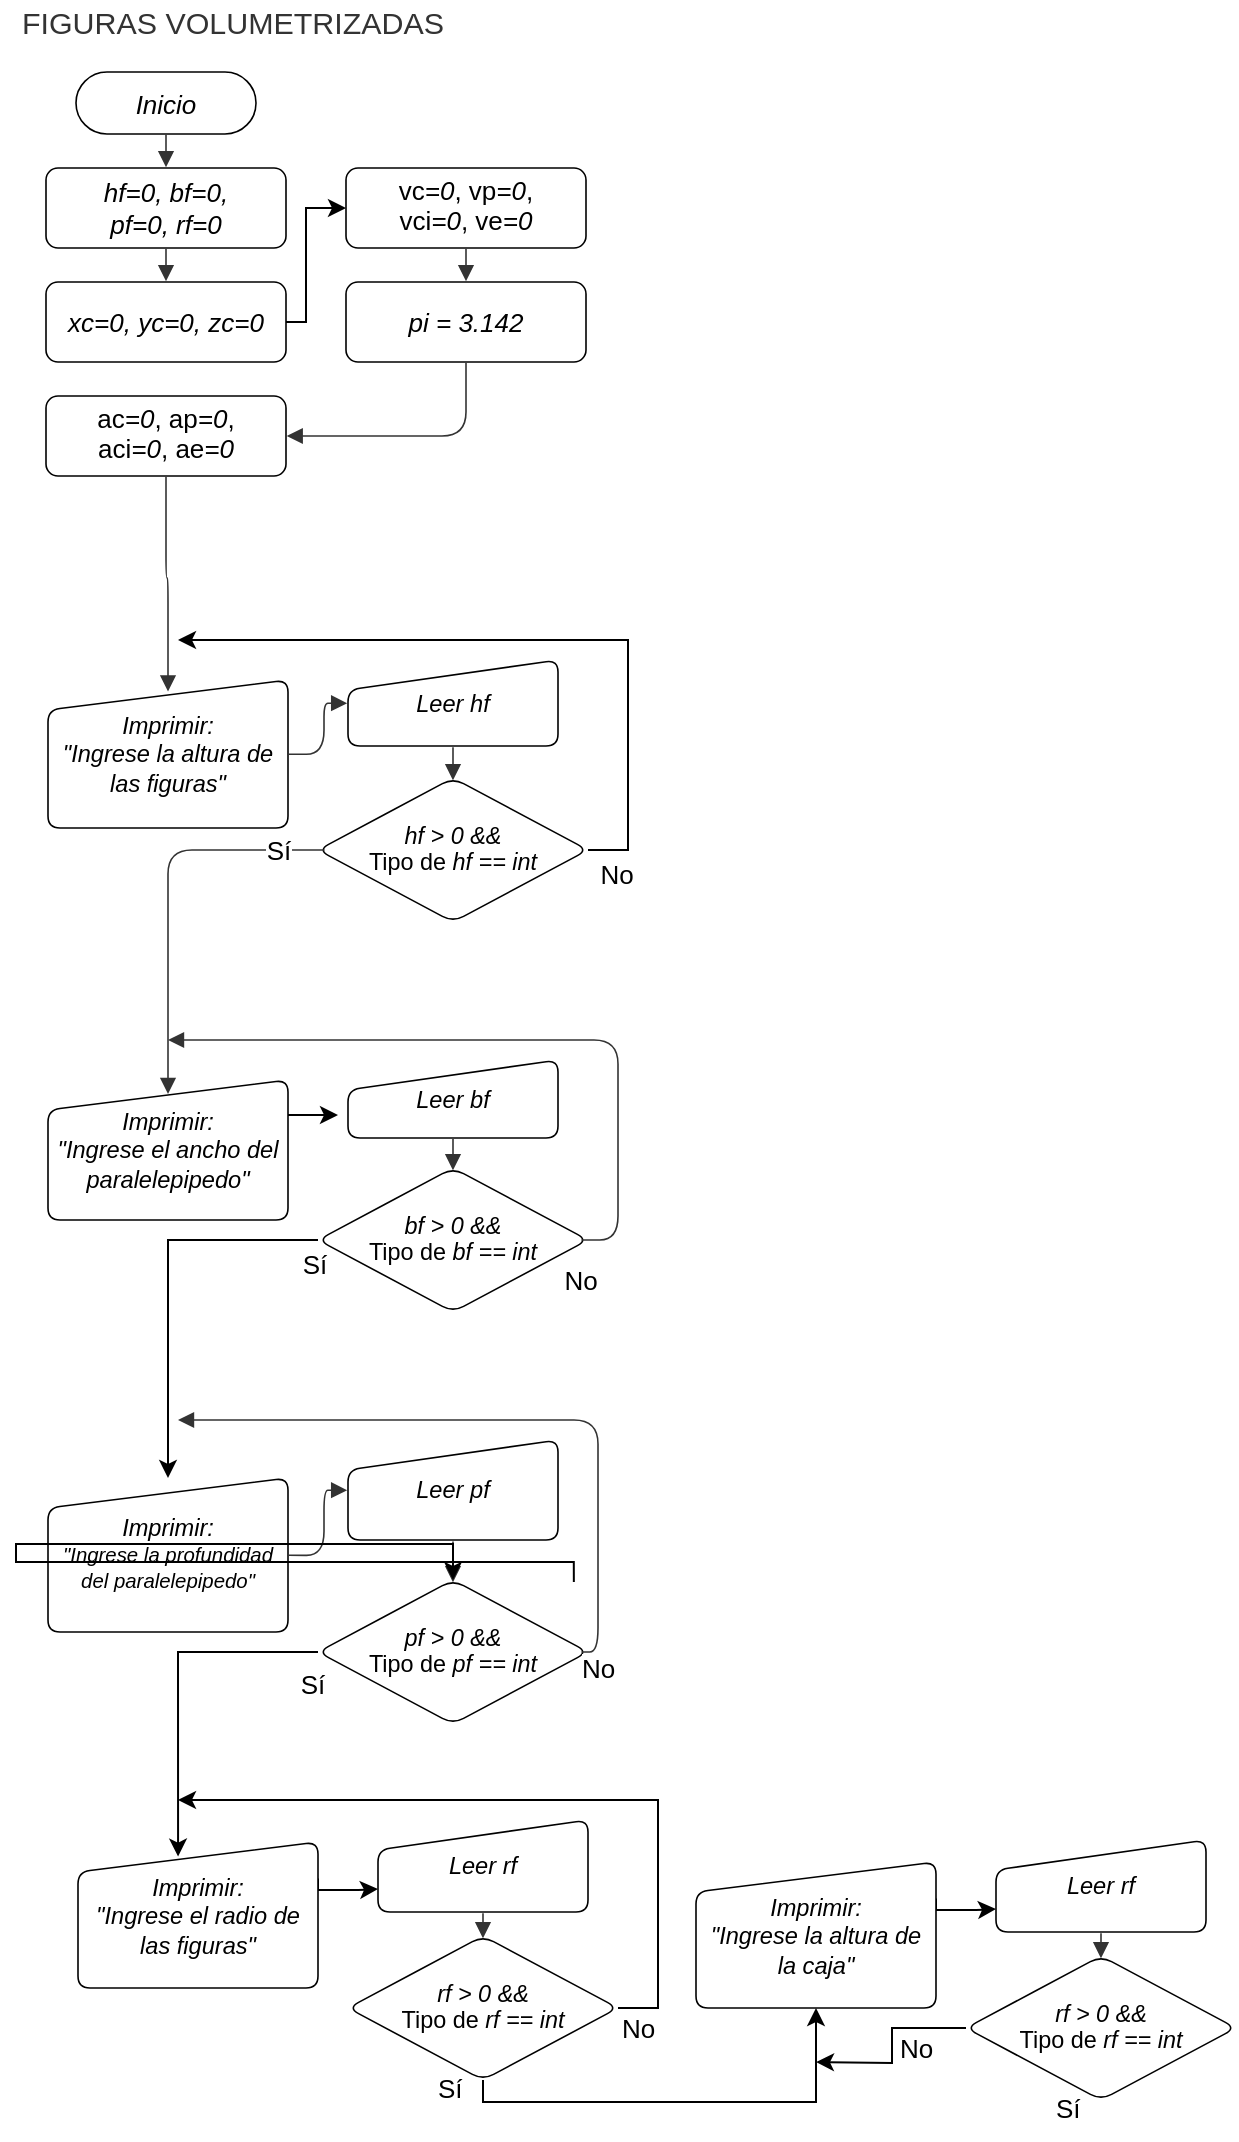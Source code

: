 <mxfile version="21.0.2" type="github">
  <diagram name="Página-1" id="HoTL9VZIWZyTFq0Y9RvH">
    <mxGraphModel dx="1120" dy="452" grid="1" gridSize="10" guides="1" tooltips="1" connect="1" arrows="1" fold="1" page="1" pageScale="1" pageWidth="827" pageHeight="1169" math="0" shadow="0">
      <root>
        <mxCell id="0" />
        <mxCell id="1" parent="0" />
        <mxCell id="jhfpAz80m3R7YGJg7v75-22" value="Inicio" style="html=1;overflow=block;blockSpacing=1;whiteSpace=wrap;rounded=1;arcSize=50;fontSize=13;fontColor=default;fontStyle=2;spacing=3.8;strokeOpacity=100;fillOpacity=100;fillColor=#ffffff;strokeWidth=0.8;lucidId=-.MDxyrSrIoQ;" vertex="1" parent="1">
          <mxGeometry x="30" y="45" width="90" height="31" as="geometry" />
        </mxCell>
        <mxCell id="jhfpAz80m3R7YGJg7v75-23" value="Imprimir: &#xa;&quot;Ingrese la altura de las figuras&quot;" style="html=1;overflow=block;blockSpacing=1;whiteSpace=wrap;shape=manualInput;size=15;fontSize=11.8;fontColor=default;fontStyle=2;spacing=3.8;strokeOpacity=100;fillOpacity=100;rounded=1;absoluteArcSize=1;arcSize=12;fillColor=#ffffff;strokeWidth=0.8;lucidId=028YqD6ngW_Q;" vertex="1" parent="1">
          <mxGeometry x="16" y="349" width="120" height="74" as="geometry" />
        </mxCell>
        <mxCell id="jhfpAz80m3R7YGJg7v75-28" value="hf=0, bf=0,&#xa;pf=0, rf=0" style="html=1;overflow=block;blockSpacing=1;whiteSpace=wrap;fontSize=13;fontColor=default;fontStyle=2;spacing=3.8;strokeOpacity=100;fillOpacity=100;rounded=1;absoluteArcSize=1;arcSize=12;fillColor=#ffffff;strokeWidth=0.8;lucidId=eZoCglRFuKSX;" vertex="1" parent="1">
          <mxGeometry x="15" y="93" width="120" height="40" as="geometry" />
        </mxCell>
        <mxCell id="jhfpAz80m3R7YGJg7v75-82" style="edgeStyle=orthogonalEdgeStyle;rounded=0;orthogonalLoop=1;jettySize=auto;html=1;exitX=1;exitY=0.5;exitDx=0;exitDy=0;entryX=0;entryY=0.5;entryDx=0;entryDy=0;" edge="1" parent="1" source="jhfpAz80m3R7YGJg7v75-29" target="jhfpAz80m3R7YGJg7v75-32">
          <mxGeometry relative="1" as="geometry">
            <Array as="points">
              <mxPoint x="145" y="170" />
              <mxPoint x="145" y="113" />
            </Array>
          </mxGeometry>
        </mxCell>
        <mxCell id="jhfpAz80m3R7YGJg7v75-29" value="xc=0, yc=0, zc=0" style="html=1;overflow=block;blockSpacing=1;whiteSpace=wrap;fontSize=13;fontColor=default;fontStyle=2;spacing=3.8;strokeOpacity=100;fillOpacity=100;rounded=1;absoluteArcSize=1;arcSize=12;fillColor=#ffffff;strokeWidth=0.8;lucidId=m4oCJldLLSVS;" vertex="1" parent="1">
          <mxGeometry x="15" y="150" width="120" height="40" as="geometry" />
        </mxCell>
        <mxCell id="jhfpAz80m3R7YGJg7v75-30" value="" style="html=1;jettySize=18;whiteSpace=wrap;fontSize=13;strokeColor=#333333;strokeOpacity=100;strokeWidth=0.8;rounded=1;arcSize=24;edgeStyle=orthogonalEdgeStyle;startArrow=none;endArrow=block;endFill=1;exitX=0.5;exitY=1.009;exitPerimeter=0;entryX=0.5;entryY=-0.009;entryPerimeter=0;lucidId=L4oC1UJfHMT1;" edge="1" parent="1" source="jhfpAz80m3R7YGJg7v75-28" target="jhfpAz80m3R7YGJg7v75-29">
          <mxGeometry width="100" height="100" relative="1" as="geometry">
            <Array as="points" />
          </mxGeometry>
        </mxCell>
        <mxCell id="jhfpAz80m3R7YGJg7v75-31" value="" style="html=1;jettySize=18;whiteSpace=wrap;fontSize=13;strokeColor=#333333;strokeOpacity=100;strokeWidth=0.8;rounded=1;arcSize=24;edgeStyle=orthogonalEdgeStyle;startArrow=none;endArrow=block;endFill=1;exitX=0.5;exitY=1.012;exitPerimeter=0;entryX=0.5;entryY=-0.009;entryPerimeter=0;lucidId=54oCcjiJstoz;" edge="1" parent="1" source="jhfpAz80m3R7YGJg7v75-22" target="jhfpAz80m3R7YGJg7v75-28">
          <mxGeometry width="100" height="100" relative="1" as="geometry">
            <Array as="points" />
          </mxGeometry>
        </mxCell>
        <mxCell id="jhfpAz80m3R7YGJg7v75-32" value="&lt;div style=&quot;display: flex; justify-content: center; text-align: center; align-items: baseline; font-size: 0; line-height: 1.25;margin-top: -2px;&quot;&gt;&lt;span&gt;&lt;span style=&quot;font-size:13px;color:#000000;&quot;&gt;vc&lt;/span&gt;&lt;span style=&quot;font-size:13px;color:#000000;font-style: italic;&quot;&gt;=0&lt;/span&gt;&lt;span style=&quot;font-size:13px;color:#000000;&quot;&gt;, vp&lt;/span&gt;&lt;span style=&quot;font-size:13px;color:#000000;font-style: italic;&quot;&gt;=0&lt;/span&gt;&lt;span style=&quot;font-size:13px;color:#000000;&quot;&gt;,&#xa;&lt;/span&gt;&lt;/span&gt;&lt;/div&gt;&lt;div style=&quot;display: flex; justify-content: center; text-align: center; align-items: baseline; font-size: 0; line-height: 1.25;margin-top: -2px;&quot;&gt;&lt;span&gt;&lt;span style=&quot;font-size:13px;color:#000000;&quot;&gt;vci&lt;/span&gt;&lt;span style=&quot;font-size:13px;color:#000000;font-style: italic;&quot;&gt;=0&lt;/span&gt;&lt;span style=&quot;font-size:13px;color:#000000;&quot;&gt;, ve&lt;/span&gt;&lt;span style=&quot;font-size:13px;color:#000000;font-style: italic;&quot;&gt;=0&lt;/span&gt;&lt;/span&gt;&lt;/div&gt;" style="html=1;overflow=block;blockSpacing=1;whiteSpace=wrap;fontSize=13;spacing=3.8;strokeOpacity=100;fillOpacity=100;rounded=1;absoluteArcSize=1;arcSize=12;fillColor=#ffffff;strokeWidth=0.8;lucidId=n5oCDP8sfRsz;" vertex="1" parent="1">
          <mxGeometry x="165" y="93" width="120" height="40" as="geometry" />
        </mxCell>
        <mxCell id="jhfpAz80m3R7YGJg7v75-33" value="pi = 3.142" style="html=1;overflow=block;blockSpacing=1;whiteSpace=wrap;fontSize=13;fontColor=default;fontStyle=2;spacing=3.8;strokeOpacity=100;fillOpacity=100;rounded=1;absoluteArcSize=1;arcSize=12;fillColor=#ffffff;strokeWidth=0.8;lucidId=_5oCcZC9QAJt;" vertex="1" parent="1">
          <mxGeometry x="165" y="150" width="120" height="40" as="geometry" />
        </mxCell>
        <mxCell id="jhfpAz80m3R7YGJg7v75-34" value="&lt;div style=&quot;display: flex; justify-content: center; text-align: center; align-items: baseline; font-size: 0; line-height: 1.25;margin-top: -2px;&quot;&gt;&lt;span&gt;&lt;span style=&quot;font-size:13px;color:#000000;&quot;&gt;ac&lt;/span&gt;&lt;span style=&quot;font-size:13px;color:#000000;font-style: italic;&quot;&gt;=0&lt;/span&gt;&lt;span style=&quot;font-size:13px;color:#000000;&quot;&gt;, ap&lt;/span&gt;&lt;span style=&quot;font-size:13px;color:#000000;font-style: italic;&quot;&gt;=0&lt;/span&gt;&lt;span style=&quot;font-size:13px;color:#000000;&quot;&gt;,&#xa;&lt;/span&gt;&lt;/span&gt;&lt;/div&gt;&lt;div style=&quot;display: flex; justify-content: center; text-align: center; align-items: baseline; font-size: 0; line-height: 1.25;margin-top: -2px;&quot;&gt;&lt;span&gt;&lt;span style=&quot;font-size:13px;color:#000000;&quot;&gt;aci&lt;/span&gt;&lt;span style=&quot;font-size:13px;color:#000000;font-style: italic;&quot;&gt;=0&lt;/span&gt;&lt;span style=&quot;font-size:13px;color:#000000;&quot;&gt;, ae&lt;/span&gt;&lt;span style=&quot;font-size:13px;color:#000000;font-style: italic;&quot;&gt;=0&lt;/span&gt;&lt;/span&gt;&lt;/div&gt;" style="html=1;overflow=block;blockSpacing=1;whiteSpace=wrap;fontSize=13;spacing=3.8;strokeOpacity=100;fillOpacity=100;rounded=1;absoluteArcSize=1;arcSize=12;fillColor=#ffffff;strokeWidth=0.8;lucidId=_5oCgmOM1.x4;" vertex="1" parent="1">
          <mxGeometry x="15" y="207" width="120" height="40" as="geometry" />
        </mxCell>
        <mxCell id="jhfpAz80m3R7YGJg7v75-36" value="" style="html=1;jettySize=18;whiteSpace=wrap;fontSize=13;strokeColor=#333333;strokeOpacity=100;strokeWidth=0.8;rounded=1;arcSize=24;edgeStyle=orthogonalEdgeStyle;startArrow=none;endArrow=block;endFill=1;exitX=0.5;exitY=1.009;exitPerimeter=0;entryX=0.5;entryY=-0.009;entryPerimeter=0;lucidId=P8oC6Bi96_Ft;" edge="1" parent="1" source="jhfpAz80m3R7YGJg7v75-32" target="jhfpAz80m3R7YGJg7v75-33">
          <mxGeometry width="100" height="100" relative="1" as="geometry">
            <Array as="points" />
          </mxGeometry>
        </mxCell>
        <mxCell id="jhfpAz80m3R7YGJg7v75-37" value="" style="html=1;jettySize=18;whiteSpace=wrap;fontSize=13;strokeColor=#333333;strokeOpacity=100;strokeWidth=0.8;rounded=1;arcSize=24;edgeStyle=orthogonalEdgeStyle;startArrow=none;endArrow=block;endFill=1;exitX=0.5;exitY=1.009;exitPerimeter=0;entryX=1.003;entryY=0.5;entryPerimeter=0;lucidId=.8oCObRXL.SK;" edge="1" parent="1" source="jhfpAz80m3R7YGJg7v75-33" target="jhfpAz80m3R7YGJg7v75-34">
          <mxGeometry width="100" height="100" relative="1" as="geometry">
            <Array as="points" />
          </mxGeometry>
        </mxCell>
        <mxCell id="jhfpAz80m3R7YGJg7v75-38" value="" style="html=1;jettySize=18;whiteSpace=wrap;fontSize=13;strokeColor=#333333;strokeOpacity=100;strokeWidth=0.8;rounded=1;arcSize=24;edgeStyle=orthogonalEdgeStyle;startArrow=none;endArrow=block;endFill=1;exitX=0.5;exitY=1.009;exitPerimeter=0;entryX=0.5;entryY=0.077;entryPerimeter=0;lucidId=._oCFyRRsXwr;" edge="1" parent="1" source="jhfpAz80m3R7YGJg7v75-34" target="jhfpAz80m3R7YGJg7v75-23">
          <mxGeometry width="100" height="100" relative="1" as="geometry">
            <Array as="points" />
          </mxGeometry>
        </mxCell>
        <mxCell id="jhfpAz80m3R7YGJg7v75-39" value="Leer hf" style="html=1;overflow=block;blockSpacing=1;whiteSpace=wrap;shape=manualInput;size=15;fontSize=11.8;fontColor=default;fontStyle=2;spacing=3.8;strokeOpacity=100;fillOpacity=100;rounded=1;absoluteArcSize=1;arcSize=12;fillColor=#ffffff;strokeWidth=0.8;lucidId=i.oCyeTN0Xce;" vertex="1" parent="1">
          <mxGeometry x="166" y="339" width="105" height="43" as="geometry" />
        </mxCell>
        <mxCell id="jhfpAz80m3R7YGJg7v75-40" value="" style="html=1;jettySize=18;whiteSpace=wrap;fontSize=13;strokeColor=#333333;strokeOpacity=100;strokeWidth=0.8;rounded=1;arcSize=24;edgeStyle=orthogonalEdgeStyle;startArrow=none;endArrow=block;endFill=1;exitX=1.003;exitY=0.502;exitPerimeter=0;entryX=-0.004;entryY=0.502;entryPerimeter=0;lucidId=EapCnNRJ9vAf;" edge="1" parent="1" source="jhfpAz80m3R7YGJg7v75-23" target="jhfpAz80m3R7YGJg7v75-39">
          <mxGeometry width="100" height="100" relative="1" as="geometry">
            <Array as="points" />
          </mxGeometry>
        </mxCell>
        <mxCell id="jhfpAz80m3R7YGJg7v75-84" style="edgeStyle=orthogonalEdgeStyle;rounded=0;orthogonalLoop=1;jettySize=auto;html=1;exitX=1;exitY=0.5;exitDx=0;exitDy=0;" edge="1" parent="1" source="jhfpAz80m3R7YGJg7v75-41">
          <mxGeometry relative="1" as="geometry">
            <mxPoint x="81" y="329" as="targetPoint" />
            <Array as="points">
              <mxPoint x="306" y="434" />
              <mxPoint x="306" y="329" />
            </Array>
          </mxGeometry>
        </mxCell>
        <mxCell id="jhfpAz80m3R7YGJg7v75-41" value="&lt;div style=&quot;display: flex; justify-content: center; text-align: center; align-items: baseline; font-size: 0; line-height: 1.25;margin-top: -2px;&quot;&gt;&lt;span&gt;&lt;span style=&quot;font-size:11.7px;color:#000000;font-style: italic;&quot;&gt;hf &amp;gt; 0&lt;/span&gt;&lt;span style=&quot;font-size:11.7px;color:#000000;&quot;&gt; &lt;/span&gt;&lt;span style=&quot;font-size:11.7px;color:#000000;font-style: italic;&quot;&gt;&amp;&amp;&#xa;&lt;/span&gt;&lt;/span&gt;&lt;/div&gt;&lt;div style=&quot;display: flex; justify-content: center; text-align: center; align-items: baseline; font-size: 0; line-height: 1.25;margin-top: -2px;&quot;&gt;&lt;span&gt;&lt;span style=&quot;font-size:11.7px;&quot;&gt;&lt;span style=&quot;font-size:11.7px;color:#000000;&quot;&gt; Tipo de &lt;/span&gt;&lt;span style=&quot;font-size:11.7px;color:#000000;font-style: italic;&quot;&gt;hf == int&lt;/span&gt;&lt;/span&gt;&lt;/span&gt;&lt;/div&gt;" style="html=1;overflow=block;blockSpacing=1;whiteSpace=wrap;rhombus;fontSize=13;spacing=3.8;strokeOpacity=100;rounded=1;absoluteArcSize=1;arcSize=12;strokeWidth=0.8;lucidId=3apCRWqJR3aL;" vertex="1" parent="1">
          <mxGeometry x="151" y="398" width="135" height="72" as="geometry" />
        </mxCell>
        <mxCell id="jhfpAz80m3R7YGJg7v75-42" value="" style="html=1;jettySize=18;whiteSpace=wrap;fontSize=13;strokeColor=#333333;strokeOpacity=100;strokeWidth=0.8;rounded=1;arcSize=24;edgeStyle=orthogonalEdgeStyle;startArrow=none;endArrow=block;endFill=1;exitX=0.5;exitY=1.014;exitPerimeter=0;entryX=0.5;entryY=0.016;entryPerimeter=0;lucidId=mfpC.7oRuYTl;" edge="1" parent="1" source="jhfpAz80m3R7YGJg7v75-39" target="jhfpAz80m3R7YGJg7v75-41">
          <mxGeometry width="100" height="100" relative="1" as="geometry">
            <Array as="points" />
          </mxGeometry>
        </mxCell>
        <mxCell id="jhfpAz80m3R7YGJg7v75-43" value="" style="html=1;jettySize=18;whiteSpace=wrap;fontSize=13;fontColor=default;align=center;strokeColor=#333333;strokeOpacity=100;strokeWidth=0.8;rounded=1;arcSize=24;edgeStyle=orthogonalEdgeStyle;startArrow=none;endArrow=block;endFill=1;exitX=0.024;exitY=0.5;exitPerimeter=0;entryX=0.5;entryY=0.1;entryPerimeter=0;lucidId=_fpC~~bJeDRY;" edge="1" parent="1" source="jhfpAz80m3R7YGJg7v75-41" target="jhfpAz80m3R7YGJg7v75-47">
          <mxGeometry width="100" height="100" relative="1" as="geometry">
            <Array as="points" />
          </mxGeometry>
        </mxCell>
        <mxCell id="jhfpAz80m3R7YGJg7v75-44" value="Sí" style="text;html=1;resizable=0;labelBackgroundColor=default;align=center;verticalAlign=middle;fontColor=default;fontSize=13;" vertex="1" parent="jhfpAz80m3R7YGJg7v75-43">
          <mxGeometry x="-0.764" relative="1" as="geometry">
            <mxPoint as="offset" />
          </mxGeometry>
        </mxCell>
        <mxCell id="jhfpAz80m3R7YGJg7v75-90" style="edgeStyle=orthogonalEdgeStyle;rounded=0;orthogonalLoop=1;jettySize=auto;html=1;exitX=1;exitY=0.25;exitDx=0;exitDy=0;" edge="1" parent="1" source="jhfpAz80m3R7YGJg7v75-47">
          <mxGeometry relative="1" as="geometry">
            <mxPoint x="161.0" y="566.385" as="targetPoint" />
          </mxGeometry>
        </mxCell>
        <mxCell id="jhfpAz80m3R7YGJg7v75-47" value="Imprimir: &#xa;&quot;Ingrese el ancho del paralelepipedo&quot;" style="html=1;overflow=block;blockSpacing=1;whiteSpace=wrap;shape=manualInput;size=15;fontSize=11.8;fontColor=default;fontStyle=2;spacing=3.8;strokeOpacity=100;fillOpacity=100;rounded=1;absoluteArcSize=1;arcSize=12;fillColor=#ffffff;strokeWidth=0.8;lucidId=xhpCxAu.679D;" vertex="1" parent="1">
          <mxGeometry x="16" y="549" width="120" height="70" as="geometry" />
        </mxCell>
        <mxCell id="jhfpAz80m3R7YGJg7v75-48" value="Leer bf" style="html=1;overflow=block;blockSpacing=1;whiteSpace=wrap;shape=manualInput;size=15;fontSize=11.8;fontColor=default;fontStyle=2;spacing=3.8;strokeOpacity=100;fillOpacity=100;rounded=1;absoluteArcSize=1;arcSize=12;fillColor=#ffffff;strokeWidth=0.8;lucidId=xhpC6FQ9UUqo;" vertex="1" parent="1">
          <mxGeometry x="166" y="539" width="105" height="39" as="geometry" />
        </mxCell>
        <mxCell id="jhfpAz80m3R7YGJg7v75-96" style="edgeStyle=orthogonalEdgeStyle;rounded=0;orthogonalLoop=1;jettySize=auto;html=1;exitX=0;exitY=0.5;exitDx=0;exitDy=0;entryX=0.5;entryY=0;entryDx=0;entryDy=0;" edge="1" parent="1" source="jhfpAz80m3R7YGJg7v75-50" target="jhfpAz80m3R7YGJg7v75-57">
          <mxGeometry relative="1" as="geometry" />
        </mxCell>
        <mxCell id="jhfpAz80m3R7YGJg7v75-50" value="&lt;div style=&quot;display: flex; justify-content: center; text-align: center; align-items: baseline; font-size: 0; line-height: 1.25;margin-top: -2px;&quot;&gt;&lt;span&gt;&lt;span style=&quot;font-size:11.7px;color:#000000;font-style: italic;&quot;&gt;bf &amp;gt; 0&lt;/span&gt;&lt;span style=&quot;font-size:11.7px;color:#000000;&quot;&gt; &lt;/span&gt;&lt;span style=&quot;font-size:11.7px;color:#000000;font-style: italic;&quot;&gt;&amp;&amp;&#xa;&lt;/span&gt;&lt;/span&gt;&lt;/div&gt;&lt;div style=&quot;display: flex; justify-content: center; text-align: center; align-items: baseline; font-size: 0; line-height: 1.25;margin-top: -2px;&quot;&gt;&lt;span&gt;&lt;span style=&quot;font-size:11.7px;&quot;&gt;&lt;span style=&quot;font-size:11.7px;color:#000000;&quot;&gt; Tipo de &lt;/span&gt;&lt;span style=&quot;font-size:11.7px;color:#000000;font-style: italic;&quot;&gt;bf == int&lt;/span&gt;&lt;/span&gt;&lt;/span&gt;&lt;/div&gt;" style="html=1;overflow=block;blockSpacing=1;whiteSpace=wrap;rhombus;fontSize=13;spacing=3.8;strokeOpacity=100;rounded=1;absoluteArcSize=1;arcSize=12;strokeWidth=0.8;lucidId=xhpCF~Q4fkR6;" vertex="1" parent="1">
          <mxGeometry x="151" y="593" width="135" height="72" as="geometry" />
        </mxCell>
        <mxCell id="jhfpAz80m3R7YGJg7v75-51" value="" style="html=1;jettySize=18;whiteSpace=wrap;fontSize=13;strokeColor=#333333;strokeOpacity=100;strokeWidth=0.8;rounded=1;arcSize=24;edgeStyle=orthogonalEdgeStyle;startArrow=none;endArrow=block;endFill=1;exitX=0.5;exitY=1.014;exitPerimeter=0;entryX=0.5;entryY=0.016;entryPerimeter=0;lucidId=xhpC9e7mdajU;" edge="1" parent="1" source="jhfpAz80m3R7YGJg7v75-48" target="jhfpAz80m3R7YGJg7v75-50">
          <mxGeometry width="100" height="100" relative="1" as="geometry">
            <Array as="points" />
          </mxGeometry>
        </mxCell>
        <mxCell id="jhfpAz80m3R7YGJg7v75-54" value="" style="html=1;jettySize=18;whiteSpace=wrap;fontSize=13;fontColor=default;align=center;strokeColor=#333333;strokeOpacity=100;strokeWidth=0.8;rounded=1;arcSize=24;edgeStyle=orthogonalEdgeStyle;startArrow=none;endArrow=block;endFill=1;exitX=0.976;exitY=0.5;exitPerimeter=0;lucidId=xhpCT43xNKqN;" edge="1" parent="1" source="jhfpAz80m3R7YGJg7v75-50">
          <mxGeometry width="100" height="100" relative="1" as="geometry">
            <Array as="points">
              <mxPoint x="301" y="629" />
              <mxPoint x="301" y="529" />
            </Array>
            <mxPoint x="76" y="529" as="targetPoint" />
          </mxGeometry>
        </mxCell>
        <mxCell id="jhfpAz80m3R7YGJg7v75-55" value="No" style="text;html=1;resizable=0;labelBackgroundColor=default;align=center;verticalAlign=middle;fontColor=default;fontSize=13;" vertex="1" parent="jhfpAz80m3R7YGJg7v75-54">
          <mxGeometry x="-0.963" relative="1" as="geometry">
            <mxPoint x="-8" y="20" as="offset" />
          </mxGeometry>
        </mxCell>
        <mxCell id="jhfpAz80m3R7YGJg7v75-56" value="FIGURAS VOLUMETRIZADAS" style="html=1;overflow=block;blockSpacing=1;whiteSpace=wrap;fontSize=15.2;fontColor=#333333;align=left;spacing=3.8;verticalAlign=top;strokeColor=none;fillOpacity=0;fillColor=#ffffff;strokeWidth=0;lucidId=AlpC6Ecfhf-1;" vertex="1" parent="1">
          <mxGeometry y="9" width="240" height="44" as="geometry" />
        </mxCell>
        <mxCell id="jhfpAz80m3R7YGJg7v75-57" value="&lt;div style=&quot;display: flex; justify-content: center; text-align: center; align-items: baseline; font-size: 0; line-height: 1.25;margin-top: -2px;&quot;&gt;&lt;span&gt;&lt;span style=&quot;font-size:11.8px;color:#000000;font-style: italic;&quot;&gt;Imprimir: &#xa;&lt;/span&gt;&lt;span style=&quot;font-size:10.2px;color:#000000;font-style: italic;&quot;&gt;&quot;Ingrese la profundidad del paralelepipedo&quot;&lt;/span&gt;&lt;/span&gt;&lt;/div&gt;" style="html=1;overflow=block;blockSpacing=1;whiteSpace=wrap;shape=manualInput;size=15;fontSize=13;spacing=3.8;strokeOpacity=100;fillOpacity=100;rounded=1;absoluteArcSize=1;arcSize=12;fillColor=#ffffff;strokeWidth=0.8;lucidId=_mpCcF-bt00i;" vertex="1" parent="1">
          <mxGeometry x="16" y="748" width="120" height="77" as="geometry" />
        </mxCell>
        <mxCell id="jhfpAz80m3R7YGJg7v75-58" value="Leer pf" style="html=1;overflow=block;blockSpacing=1;whiteSpace=wrap;shape=manualInput;size=15;fontSize=11.8;fontColor=default;fontStyle=2;spacing=3.8;strokeOpacity=100;fillOpacity=100;rounded=1;absoluteArcSize=1;arcSize=12;fillColor=#ffffff;strokeWidth=0.8;lucidId=_mpCwc4WMAtC;" vertex="1" parent="1">
          <mxGeometry x="166" y="729" width="105" height="50" as="geometry" />
        </mxCell>
        <mxCell id="jhfpAz80m3R7YGJg7v75-59" value="" style="html=1;jettySize=18;whiteSpace=wrap;fontSize=13;strokeColor=#333333;strokeOpacity=100;strokeWidth=0.8;rounded=1;arcSize=24;edgeStyle=orthogonalEdgeStyle;startArrow=none;endArrow=block;endFill=1;exitX=1.003;exitY=0.502;exitPerimeter=0;entryX=-0.004;entryY=0.502;entryPerimeter=0;lucidId=_mpC6i0noTzw;" edge="1" parent="1" source="jhfpAz80m3R7YGJg7v75-57" target="jhfpAz80m3R7YGJg7v75-58">
          <mxGeometry width="100" height="100" relative="1" as="geometry">
            <Array as="points" />
          </mxGeometry>
        </mxCell>
        <mxCell id="jhfpAz80m3R7YGJg7v75-97" style="edgeStyle=orthogonalEdgeStyle;rounded=0;orthogonalLoop=1;jettySize=auto;html=1;exitX=0;exitY=0.5;exitDx=0;exitDy=0;entryX=0.417;entryY=0.1;entryDx=0;entryDy=0;entryPerimeter=0;" edge="1" parent="1" source="jhfpAz80m3R7YGJg7v75-60" target="jhfpAz80m3R7YGJg7v75-66">
          <mxGeometry relative="1" as="geometry" />
        </mxCell>
        <mxCell id="jhfpAz80m3R7YGJg7v75-60" value="&lt;div style=&quot;display: flex; justify-content: center; text-align: center; align-items: baseline; font-size: 0; line-height: 1.25;margin-top: -2px;&quot;&gt;&lt;span&gt;&lt;span style=&quot;font-size:11.7px;color:#000000;font-style: italic;&quot;&gt;pf &amp;gt; 0&lt;/span&gt;&lt;span style=&quot;font-size:11.7px;color:#000000;&quot;&gt; &lt;/span&gt;&lt;span style=&quot;font-size:11.7px;color:#000000;font-style: italic;&quot;&gt;&amp;&amp;&#xa;&lt;/span&gt;&lt;/span&gt;&lt;/div&gt;&lt;div style=&quot;display: flex; justify-content: center; text-align: center; align-items: baseline; font-size: 0; line-height: 1.25;margin-top: -2px;&quot;&gt;&lt;span&gt;&lt;span style=&quot;font-size:11.7px;&quot;&gt;&lt;span style=&quot;font-size:11.7px;color:#000000;&quot;&gt; Tipo de &lt;/span&gt;&lt;span style=&quot;font-size:11.7px;color:#000000;font-style: italic;&quot;&gt;pf == int&lt;/span&gt;&lt;/span&gt;&lt;/span&gt;&lt;/div&gt;" style="html=1;overflow=block;blockSpacing=1;whiteSpace=wrap;rhombus;fontSize=13;spacing=3.8;strokeOpacity=100;rounded=1;absoluteArcSize=1;arcSize=12;strokeWidth=0.8;lucidId=_mpCOFJKs.WI;" vertex="1" parent="1">
          <mxGeometry x="151" y="799" width="135" height="72" as="geometry" />
        </mxCell>
        <mxCell id="jhfpAz80m3R7YGJg7v75-61" value="" style="html=1;jettySize=18;whiteSpace=wrap;fontSize=13;strokeColor=#333333;strokeOpacity=100;strokeWidth=0.8;rounded=1;arcSize=24;edgeStyle=orthogonalEdgeStyle;startArrow=none;endArrow=block;endFill=1;exitX=0.5;exitY=1.014;exitPerimeter=0;entryX=0.5;entryY=0.016;entryPerimeter=0;lucidId=_mpCTPA.sbGA;" edge="1" parent="1" source="jhfpAz80m3R7YGJg7v75-58" target="jhfpAz80m3R7YGJg7v75-60">
          <mxGeometry width="100" height="100" relative="1" as="geometry">
            <Array as="points" />
          </mxGeometry>
        </mxCell>
        <mxCell id="jhfpAz80m3R7YGJg7v75-64" value="" style="html=1;jettySize=18;whiteSpace=wrap;fontSize=13;fontColor=default;align=center;strokeColor=#333333;strokeOpacity=100;strokeWidth=0.8;rounded=1;arcSize=24;edgeStyle=orthogonalEdgeStyle;startArrow=none;endArrow=block;endFill=1;exitX=0.976;exitY=0.5;exitPerimeter=0;lucidId=_mpC-KG1cKxn;" edge="1" parent="1" source="jhfpAz80m3R7YGJg7v75-60">
          <mxGeometry width="100" height="100" relative="1" as="geometry">
            <Array as="points">
              <mxPoint x="291" y="835" />
              <mxPoint x="291" y="719" />
            </Array>
            <mxPoint x="81" y="719" as="targetPoint" />
          </mxGeometry>
        </mxCell>
        <mxCell id="jhfpAz80m3R7YGJg7v75-101" style="edgeStyle=orthogonalEdgeStyle;rounded=0;orthogonalLoop=1;jettySize=auto;html=1;exitX=1;exitY=0.25;exitDx=0;exitDy=0;entryX=0;entryY=0.75;entryDx=0;entryDy=0;" edge="1" parent="1" source="jhfpAz80m3R7YGJg7v75-66" target="jhfpAz80m3R7YGJg7v75-67">
          <mxGeometry relative="1" as="geometry">
            <Array as="points">
              <mxPoint x="151" y="954" />
              <mxPoint x="171" y="954" />
            </Array>
          </mxGeometry>
        </mxCell>
        <mxCell id="jhfpAz80m3R7YGJg7v75-66" value="Imprimir: &#xa;&quot;Ingrese el radio de las figuras&quot;" style="html=1;overflow=block;blockSpacing=1;whiteSpace=wrap;shape=manualInput;size=15;fontSize=11.8;fontColor=default;fontStyle=2;spacing=3.8;strokeOpacity=100;fillOpacity=100;rounded=1;absoluteArcSize=1;arcSize=12;fillColor=#ffffff;strokeWidth=0.8;lucidId=OppCeZ5m5OYD;" vertex="1" parent="1">
          <mxGeometry x="31" y="930" width="120" height="73" as="geometry" />
        </mxCell>
        <mxCell id="jhfpAz80m3R7YGJg7v75-67" value="Leer rf" style="html=1;overflow=block;blockSpacing=1;whiteSpace=wrap;shape=manualInput;size=15;fontSize=11.8;fontColor=default;fontStyle=2;spacing=3.8;strokeOpacity=100;fillOpacity=100;rounded=1;absoluteArcSize=1;arcSize=12;fillColor=#ffffff;strokeWidth=0.8;lucidId=OppCo4QauRDQ;" vertex="1" parent="1">
          <mxGeometry x="181" y="919" width="105" height="46" as="geometry" />
        </mxCell>
        <mxCell id="jhfpAz80m3R7YGJg7v75-99" style="edgeStyle=orthogonalEdgeStyle;rounded=0;orthogonalLoop=1;jettySize=auto;html=1;exitX=1;exitY=0.5;exitDx=0;exitDy=0;" edge="1" parent="1" source="jhfpAz80m3R7YGJg7v75-69">
          <mxGeometry relative="1" as="geometry">
            <mxPoint x="81.0" y="909" as="targetPoint" />
            <Array as="points">
              <mxPoint x="321" y="1013" />
              <mxPoint x="321" y="909" />
            </Array>
          </mxGeometry>
        </mxCell>
        <mxCell id="jhfpAz80m3R7YGJg7v75-116" style="edgeStyle=orthogonalEdgeStyle;rounded=0;orthogonalLoop=1;jettySize=auto;html=1;exitX=0.5;exitY=1;exitDx=0;exitDy=0;entryX=0.5;entryY=1;entryDx=0;entryDy=0;" edge="1" parent="1" source="jhfpAz80m3R7YGJg7v75-69" target="jhfpAz80m3R7YGJg7v75-118">
          <mxGeometry relative="1" as="geometry">
            <mxPoint x="570" y="1080" as="targetPoint" />
            <Array as="points">
              <mxPoint x="233" y="1060" />
              <mxPoint x="400" y="1060" />
            </Array>
          </mxGeometry>
        </mxCell>
        <mxCell id="jhfpAz80m3R7YGJg7v75-69" value="&lt;div style=&quot;display: flex; justify-content: center; text-align: center; align-items: baseline; font-size: 0; line-height: 1.25;margin-top: -2px;&quot;&gt;&lt;span&gt;&lt;span style=&quot;font-size:11.7px;color:#000000;font-style: italic;&quot;&gt; rf &amp;gt; 0&lt;/span&gt;&lt;span style=&quot;font-size:11.7px;color:#000000;&quot;&gt; &lt;/span&gt;&lt;span style=&quot;font-size:11.7px;color:#000000;font-style: italic;&quot;&gt;&amp;&amp;&#xa;&lt;/span&gt;&lt;/span&gt;&lt;/div&gt;&lt;div style=&quot;display: flex; justify-content: center; text-align: center; align-items: baseline; font-size: 0; line-height: 1.25;margin-top: -2px;&quot;&gt;&lt;span&gt;&lt;span style=&quot;font-size:11.7px;&quot;&gt;&lt;span style=&quot;font-size:11.7px;color:#000000;&quot;&gt; Tipo de &lt;/span&gt;&lt;span style=&quot;font-size:11.7px;color:#000000;font-style: italic;&quot;&gt;rf == int&lt;/span&gt;&lt;/span&gt;&lt;/span&gt;&lt;/div&gt;" style="html=1;overflow=block;blockSpacing=1;whiteSpace=wrap;rhombus;fontSize=13;spacing=3.8;strokeOpacity=100;rounded=1;absoluteArcSize=1;arcSize=12;strokeWidth=0.8;lucidId=OppC_22rUzb1;" vertex="1" parent="1">
          <mxGeometry x="166" y="977" width="135" height="72" as="geometry" />
        </mxCell>
        <mxCell id="jhfpAz80m3R7YGJg7v75-70" value="" style="html=1;jettySize=18;whiteSpace=wrap;fontSize=13;strokeColor=#333333;strokeOpacity=100;strokeWidth=0.8;rounded=1;arcSize=24;edgeStyle=orthogonalEdgeStyle;startArrow=none;endArrow=block;endFill=1;exitX=0.5;exitY=1.014;exitPerimeter=0;entryX=0.5;entryY=0.016;entryPerimeter=0;lucidId=OppC-4Wig5BA;" edge="1" parent="1" source="jhfpAz80m3R7YGJg7v75-67" target="jhfpAz80m3R7YGJg7v75-69">
          <mxGeometry width="100" height="100" relative="1" as="geometry">
            <Array as="points" />
          </mxGeometry>
        </mxCell>
        <mxCell id="jhfpAz80m3R7YGJg7v75-93" style="edgeStyle=orthogonalEdgeStyle;rounded=0;orthogonalLoop=1;jettySize=auto;html=1;exitX=0;exitY=0;exitDx=0;exitDy=0;" edge="1" parent="1" target="jhfpAz80m3R7YGJg7v75-60">
          <mxGeometry relative="1" as="geometry">
            <mxPoint x="278.923" y="800" as="sourcePoint" />
            <Array as="points">
              <mxPoint x="NaN" y="790" />
              <mxPoint x="NaN" y="781" />
            </Array>
          </mxGeometry>
        </mxCell>
        <mxCell id="jhfpAz80m3R7YGJg7v75-102" value="No" style="text;html=1;resizable=0;labelBackgroundColor=default;align=center;verticalAlign=middle;fontColor=default;fontSize=13;" vertex="1" parent="1">
          <mxGeometry x="151.004" y="444" as="geometry">
            <mxPoint x="149" y="2" as="offset" />
          </mxGeometry>
        </mxCell>
        <mxCell id="jhfpAz80m3R7YGJg7v75-106" value="Sí" style="text;html=1;resizable=0;labelBackgroundColor=default;align=center;verticalAlign=middle;fontColor=default;fontSize=13;" vertex="1" parent="1">
          <mxGeometry x="151.004" y="599" as="geometry">
            <mxPoint x="-2" y="42" as="offset" />
          </mxGeometry>
        </mxCell>
        <mxCell id="jhfpAz80m3R7YGJg7v75-108" value="Sí" style="text;html=1;resizable=0;labelBackgroundColor=default;align=center;verticalAlign=middle;fontColor=default;fontSize=13;" vertex="1" parent="1">
          <mxGeometry x="181.004" y="619" as="geometry">
            <mxPoint x="-33" y="232" as="offset" />
          </mxGeometry>
        </mxCell>
        <mxCell id="jhfpAz80m3R7YGJg7v75-112" value="&lt;span style=&quot;color: rgb(0, 0, 0); font-family: Helvetica; font-size: 13px; font-style: normal; font-variant-ligatures: normal; font-variant-caps: normal; font-weight: 400; letter-spacing: normal; orphans: 2; text-align: center; text-indent: 0px; text-transform: none; widows: 2; word-spacing: 0px; -webkit-text-stroke-width: 0px; background-color: rgb(255, 255, 255); text-decoration-thickness: initial; text-decoration-style: initial; text-decoration-color: initial; float: none; display: inline !important;&quot;&gt;No&lt;/span&gt;" style="text;whiteSpace=wrap;html=1;" vertex="1" parent="1">
          <mxGeometry x="281" y="829" width="20" height="30" as="geometry" />
        </mxCell>
        <mxCell id="jhfpAz80m3R7YGJg7v75-113" value="&lt;span style=&quot;color: rgb(0, 0, 0); font-family: Helvetica; font-size: 13px; font-style: normal; font-variant-ligatures: normal; font-variant-caps: normal; font-weight: 400; letter-spacing: normal; orphans: 2; text-align: center; text-indent: 0px; text-transform: none; widows: 2; word-spacing: 0px; -webkit-text-stroke-width: 0px; background-color: rgb(255, 255, 255); text-decoration-thickness: initial; text-decoration-style: initial; text-decoration-color: initial; float: none; display: inline !important;&quot;&gt;Sí&lt;/span&gt;" style="text;whiteSpace=wrap;html=1;" vertex="1" parent="1">
          <mxGeometry x="208.5" y="1039" width="20" height="30" as="geometry" />
        </mxCell>
        <mxCell id="jhfpAz80m3R7YGJg7v75-114" value="&lt;span style=&quot;color: rgb(0, 0, 0); font-family: Helvetica; font-size: 13px; font-style: normal; font-variant-ligatures: normal; font-variant-caps: normal; font-weight: 400; letter-spacing: normal; orphans: 2; text-align: center; text-indent: 0px; text-transform: none; widows: 2; word-spacing: 0px; -webkit-text-stroke-width: 0px; background-color: rgb(255, 255, 255); text-decoration-thickness: initial; text-decoration-style: initial; text-decoration-color: initial; float: none; display: inline !important;&quot;&gt;No&lt;/span&gt;" style="text;whiteSpace=wrap;html=1;" vertex="1" parent="1">
          <mxGeometry x="301" y="1009" width="20" height="30" as="geometry" />
        </mxCell>
        <mxCell id="jhfpAz80m3R7YGJg7v75-117" style="edgeStyle=orthogonalEdgeStyle;rounded=0;orthogonalLoop=1;jettySize=auto;html=1;exitX=1;exitY=0.25;exitDx=0;exitDy=0;entryX=0;entryY=0.75;entryDx=0;entryDy=0;" edge="1" parent="1" source="jhfpAz80m3R7YGJg7v75-118" target="jhfpAz80m3R7YGJg7v75-119">
          <mxGeometry relative="1" as="geometry">
            <Array as="points">
              <mxPoint x="460" y="964" />
              <mxPoint x="480" y="964" />
            </Array>
          </mxGeometry>
        </mxCell>
        <mxCell id="jhfpAz80m3R7YGJg7v75-118" value="Imprimir: &lt;br&gt;&quot;Ingrese la altura de la caja&quot;" style="html=1;overflow=block;blockSpacing=1;whiteSpace=wrap;shape=manualInput;size=15;fontSize=11.8;fontColor=default;fontStyle=2;spacing=3.8;strokeOpacity=100;fillOpacity=100;rounded=1;absoluteArcSize=1;arcSize=12;fillColor=#ffffff;strokeWidth=0.8;lucidId=OppCeZ5m5OYD;" vertex="1" parent="1">
          <mxGeometry x="340" y="940" width="120" height="73" as="geometry" />
        </mxCell>
        <mxCell id="jhfpAz80m3R7YGJg7v75-119" value="Leer rf" style="html=1;overflow=block;blockSpacing=1;whiteSpace=wrap;shape=manualInput;size=15;fontSize=11.8;fontColor=default;fontStyle=2;spacing=3.8;strokeOpacity=100;fillOpacity=100;rounded=1;absoluteArcSize=1;arcSize=12;fillColor=#ffffff;strokeWidth=0.8;lucidId=OppCo4QauRDQ;" vertex="1" parent="1">
          <mxGeometry x="490" y="929" width="105" height="46" as="geometry" />
        </mxCell>
        <mxCell id="jhfpAz80m3R7YGJg7v75-126" style="edgeStyle=orthogonalEdgeStyle;rounded=0;orthogonalLoop=1;jettySize=auto;html=1;exitX=0;exitY=0.5;exitDx=0;exitDy=0;" edge="1" parent="1" source="jhfpAz80m3R7YGJg7v75-121">
          <mxGeometry relative="1" as="geometry">
            <mxPoint x="400" y="1040" as="targetPoint" />
          </mxGeometry>
        </mxCell>
        <mxCell id="jhfpAz80m3R7YGJg7v75-121" value="&lt;div style=&quot;display: flex; justify-content: center; text-align: center; align-items: baseline; font-size: 0; line-height: 1.25;margin-top: -2px;&quot;&gt;&lt;span&gt;&lt;span style=&quot;font-size:11.7px;color:#000000;font-style: italic;&quot;&gt; rf &amp;gt; 0&lt;/span&gt;&lt;span style=&quot;font-size:11.7px;color:#000000;&quot;&gt; &lt;/span&gt;&lt;span style=&quot;font-size:11.7px;color:#000000;font-style: italic;&quot;&gt;&amp;&amp;&#xa;&lt;/span&gt;&lt;/span&gt;&lt;/div&gt;&lt;div style=&quot;display: flex; justify-content: center; text-align: center; align-items: baseline; font-size: 0; line-height: 1.25;margin-top: -2px;&quot;&gt;&lt;span&gt;&lt;span style=&quot;font-size:11.7px;&quot;&gt;&lt;span style=&quot;font-size:11.7px;color:#000000;&quot;&gt; Tipo de &lt;/span&gt;&lt;span style=&quot;font-size:11.7px;color:#000000;font-style: italic;&quot;&gt;rf == int&lt;/span&gt;&lt;/span&gt;&lt;/span&gt;&lt;/div&gt;" style="html=1;overflow=block;blockSpacing=1;whiteSpace=wrap;rhombus;fontSize=13;spacing=3.8;strokeOpacity=100;rounded=1;absoluteArcSize=1;arcSize=12;strokeWidth=0.8;lucidId=OppC_22rUzb1;" vertex="1" parent="1">
          <mxGeometry x="475" y="987" width="135" height="72" as="geometry" />
        </mxCell>
        <mxCell id="jhfpAz80m3R7YGJg7v75-122" value="" style="html=1;jettySize=18;whiteSpace=wrap;fontSize=13;strokeColor=#333333;strokeOpacity=100;strokeWidth=0.8;rounded=1;arcSize=24;edgeStyle=orthogonalEdgeStyle;startArrow=none;endArrow=block;endFill=1;exitX=0.5;exitY=1.014;exitPerimeter=0;entryX=0.5;entryY=0.016;entryPerimeter=0;lucidId=OppC-4Wig5BA;" edge="1" parent="1" source="jhfpAz80m3R7YGJg7v75-119" target="jhfpAz80m3R7YGJg7v75-121">
          <mxGeometry width="100" height="100" relative="1" as="geometry">
            <Array as="points" />
          </mxGeometry>
        </mxCell>
        <mxCell id="jhfpAz80m3R7YGJg7v75-123" value="&lt;span style=&quot;color: rgb(0, 0, 0); font-family: Helvetica; font-size: 13px; font-style: normal; font-variant-ligatures: normal; font-variant-caps: normal; font-weight: 400; letter-spacing: normal; orphans: 2; text-align: center; text-indent: 0px; text-transform: none; widows: 2; word-spacing: 0px; -webkit-text-stroke-width: 0px; background-color: rgb(255, 255, 255); text-decoration-thickness: initial; text-decoration-style: initial; text-decoration-color: initial; float: none; display: inline !important;&quot;&gt;Sí&lt;/span&gt;" style="text;whiteSpace=wrap;html=1;" vertex="1" parent="1">
          <mxGeometry x="517.5" y="1049" width="20" height="30" as="geometry" />
        </mxCell>
        <mxCell id="jhfpAz80m3R7YGJg7v75-124" value="&lt;span style=&quot;color: rgb(0, 0, 0); font-family: Helvetica; font-size: 13px; font-style: normal; font-variant-ligatures: normal; font-variant-caps: normal; font-weight: 400; letter-spacing: normal; orphans: 2; text-align: center; text-indent: 0px; text-transform: none; widows: 2; word-spacing: 0px; -webkit-text-stroke-width: 0px; background-color: rgb(255, 255, 255); text-decoration-thickness: initial; text-decoration-style: initial; text-decoration-color: initial; float: none; display: inline !important;&quot;&gt;No&lt;/span&gt;" style="text;whiteSpace=wrap;html=1;" vertex="1" parent="1">
          <mxGeometry x="440" y="1019" width="20" height="30" as="geometry" />
        </mxCell>
      </root>
    </mxGraphModel>
  </diagram>
</mxfile>
